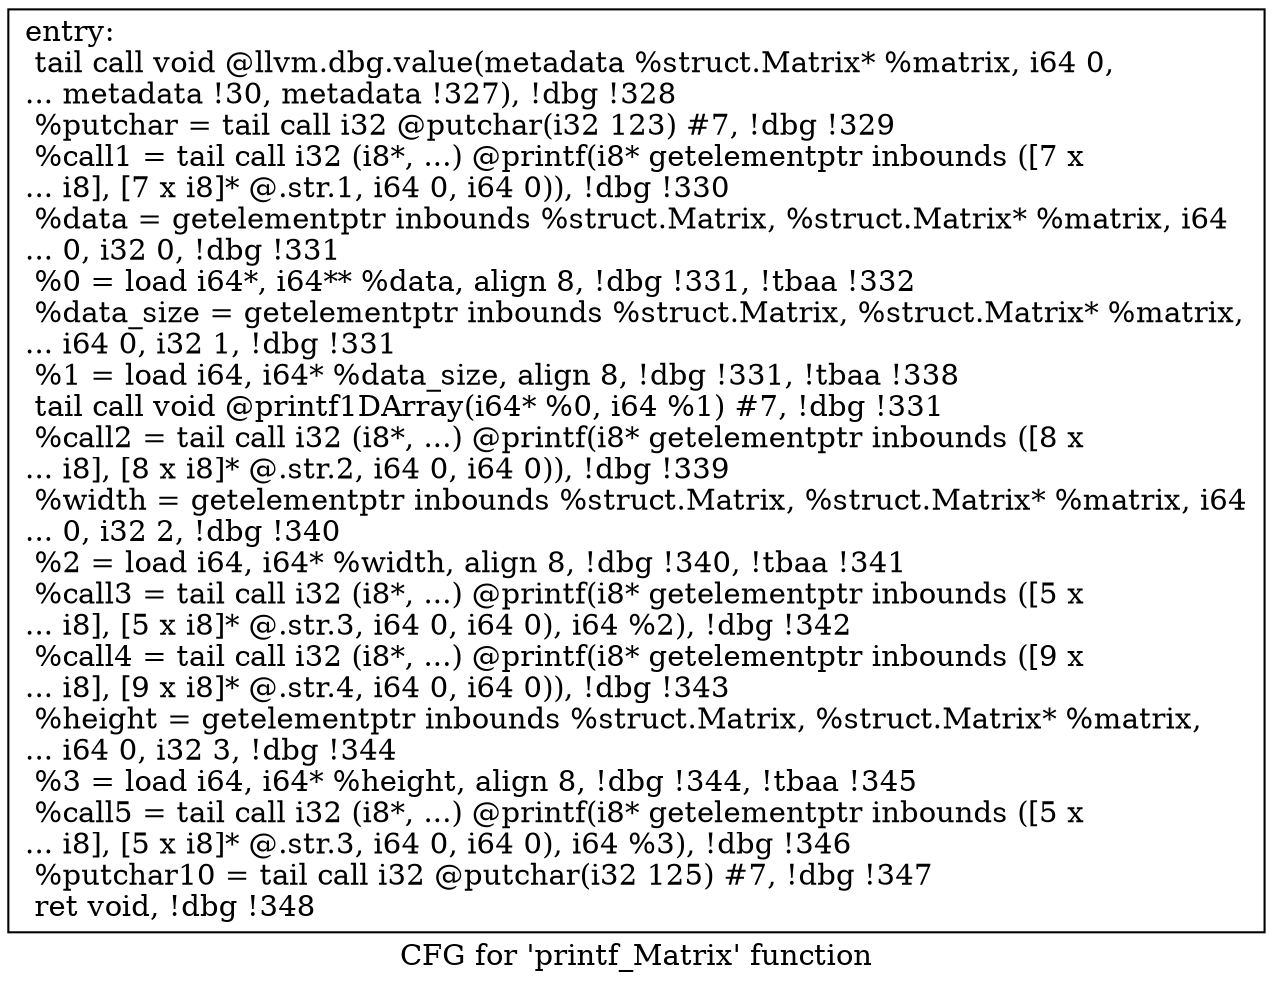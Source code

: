 digraph "CFG for 'printf_Matrix' function" {
	label="CFG for 'printf_Matrix' function";

	Node0x52199c0 [shape=record,label="{entry:\l  tail call void @llvm.dbg.value(metadata %struct.Matrix* %matrix, i64 0,\l... metadata !30, metadata !327), !dbg !328\l  %putchar = tail call i32 @putchar(i32 123) #7, !dbg !329\l  %call1 = tail call i32 (i8*, ...) @printf(i8* getelementptr inbounds ([7 x\l... i8], [7 x i8]* @.str.1, i64 0, i64 0)), !dbg !330\l  %data = getelementptr inbounds %struct.Matrix, %struct.Matrix* %matrix, i64\l... 0, i32 0, !dbg !331\l  %0 = load i64*, i64** %data, align 8, !dbg !331, !tbaa !332\l  %data_size = getelementptr inbounds %struct.Matrix, %struct.Matrix* %matrix,\l... i64 0, i32 1, !dbg !331\l  %1 = load i64, i64* %data_size, align 8, !dbg !331, !tbaa !338\l  tail call void @printf1DArray(i64* %0, i64 %1) #7, !dbg !331\l  %call2 = tail call i32 (i8*, ...) @printf(i8* getelementptr inbounds ([8 x\l... i8], [8 x i8]* @.str.2, i64 0, i64 0)), !dbg !339\l  %width = getelementptr inbounds %struct.Matrix, %struct.Matrix* %matrix, i64\l... 0, i32 2, !dbg !340\l  %2 = load i64, i64* %width, align 8, !dbg !340, !tbaa !341\l  %call3 = tail call i32 (i8*, ...) @printf(i8* getelementptr inbounds ([5 x\l... i8], [5 x i8]* @.str.3, i64 0, i64 0), i64 %2), !dbg !342\l  %call4 = tail call i32 (i8*, ...) @printf(i8* getelementptr inbounds ([9 x\l... i8], [9 x i8]* @.str.4, i64 0, i64 0)), !dbg !343\l  %height = getelementptr inbounds %struct.Matrix, %struct.Matrix* %matrix,\l... i64 0, i32 3, !dbg !344\l  %3 = load i64, i64* %height, align 8, !dbg !344, !tbaa !345\l  %call5 = tail call i32 (i8*, ...) @printf(i8* getelementptr inbounds ([5 x\l... i8], [5 x i8]* @.str.3, i64 0, i64 0), i64 %3), !dbg !346\l  %putchar10 = tail call i32 @putchar(i32 125) #7, !dbg !347\l  ret void, !dbg !348\l}"];
}
